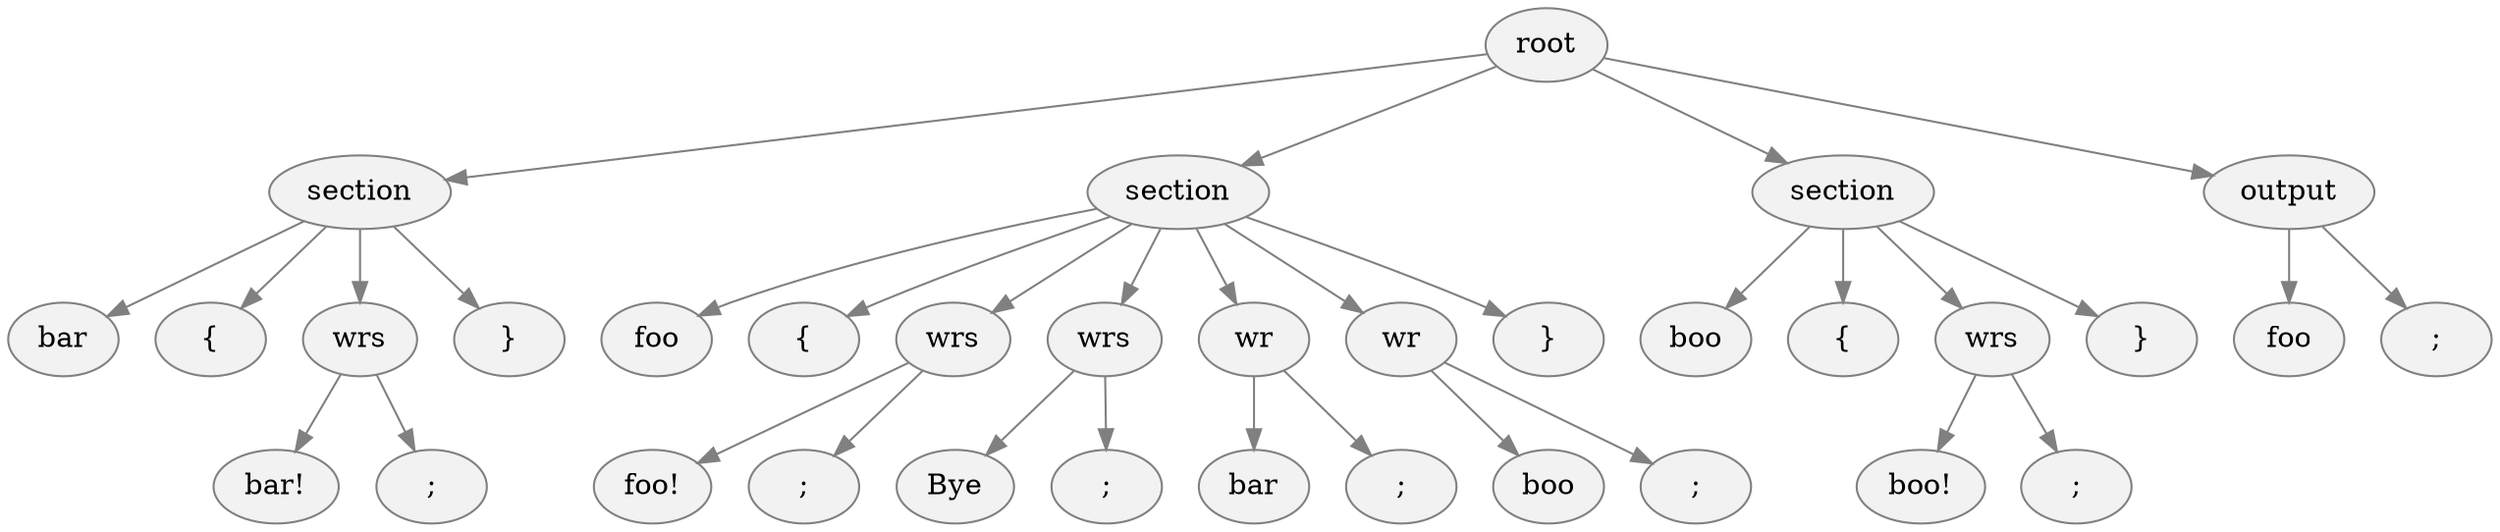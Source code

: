 digraph {
node [style=filled,fillcolor="#F2F2F2",color="#808080"]
edge [color="#808080"]
1 [label="root"]
1 -> 2
2 [label="section",fillcolor="#F2F2F2"]
2 -> 3
3 [label="bar",fillcolor="#F2F2F2"]
2 -> 4
4 [label="{",fillcolor="#F2F2F2"]
2 -> 5
5 [label="wrs",fillcolor="#F2F2F2"]
5 -> 6
6 [label="bar!\n",fillcolor="#F2F2F2"]
5 -> 7
7 [label=";",fillcolor="#F2F2F2"]
2 -> 8
8 [label="}",fillcolor="#F2F2F2"]
1 -> 9
9 [label="section",fillcolor="#F2F2F2"]
9 -> 10
10 [label="foo",fillcolor="#F2F2F2"]
9 -> 11
11 [label="{",fillcolor="#F2F2F2"]
9 -> 12
12 [label="wrs",fillcolor="#F2F2F2"]
12 -> 13
13 [label="foo!\n",fillcolor="#F2F2F2"]
12 -> 14
14 [label=";",fillcolor="#F2F2F2"]
9 -> 15
15 [label="wrs",fillcolor="#F2F2F2"]
15 -> 16
16 [label="Bye\n",fillcolor="#F2F2F2"]
15 -> 17
17 [label=";",fillcolor="#F2F2F2"]
9 -> 18
18 [label="wr",fillcolor="#F2F2F2"]
18 -> 19
19 [label="bar",fillcolor="#F2F2F2"]
18 -> 20
20 [label=";",fillcolor="#F2F2F2"]
9 -> 21
21 [label="wr",fillcolor="#F2F2F2"]
21 -> 22
22 [label="boo",fillcolor="#F2F2F2"]
21 -> 23
23 [label=";",fillcolor="#F2F2F2"]
9 -> 24
24 [label="}",fillcolor="#F2F2F2"]
1 -> 25
25 [label="section",fillcolor="#F2F2F2"]
25 -> 26
26 [label="boo",fillcolor="#F2F2F2"]
25 -> 27
27 [label="{",fillcolor="#F2F2F2"]
25 -> 28
28 [label="wrs",fillcolor="#F2F2F2"]
28 -> 29
29 [label="boo!\n",fillcolor="#F2F2F2"]
28 -> 30
30 [label=";",fillcolor="#F2F2F2"]
25 -> 31
31 [label="}",fillcolor="#F2F2F2"]
1 -> 32
32 [label="output",fillcolor="#F2F2F2"]
32 -> 33
33 [label="foo",fillcolor="#F2F2F2"]
32 -> 34
34 [label=";",fillcolor="#F2F2F2"]
}
